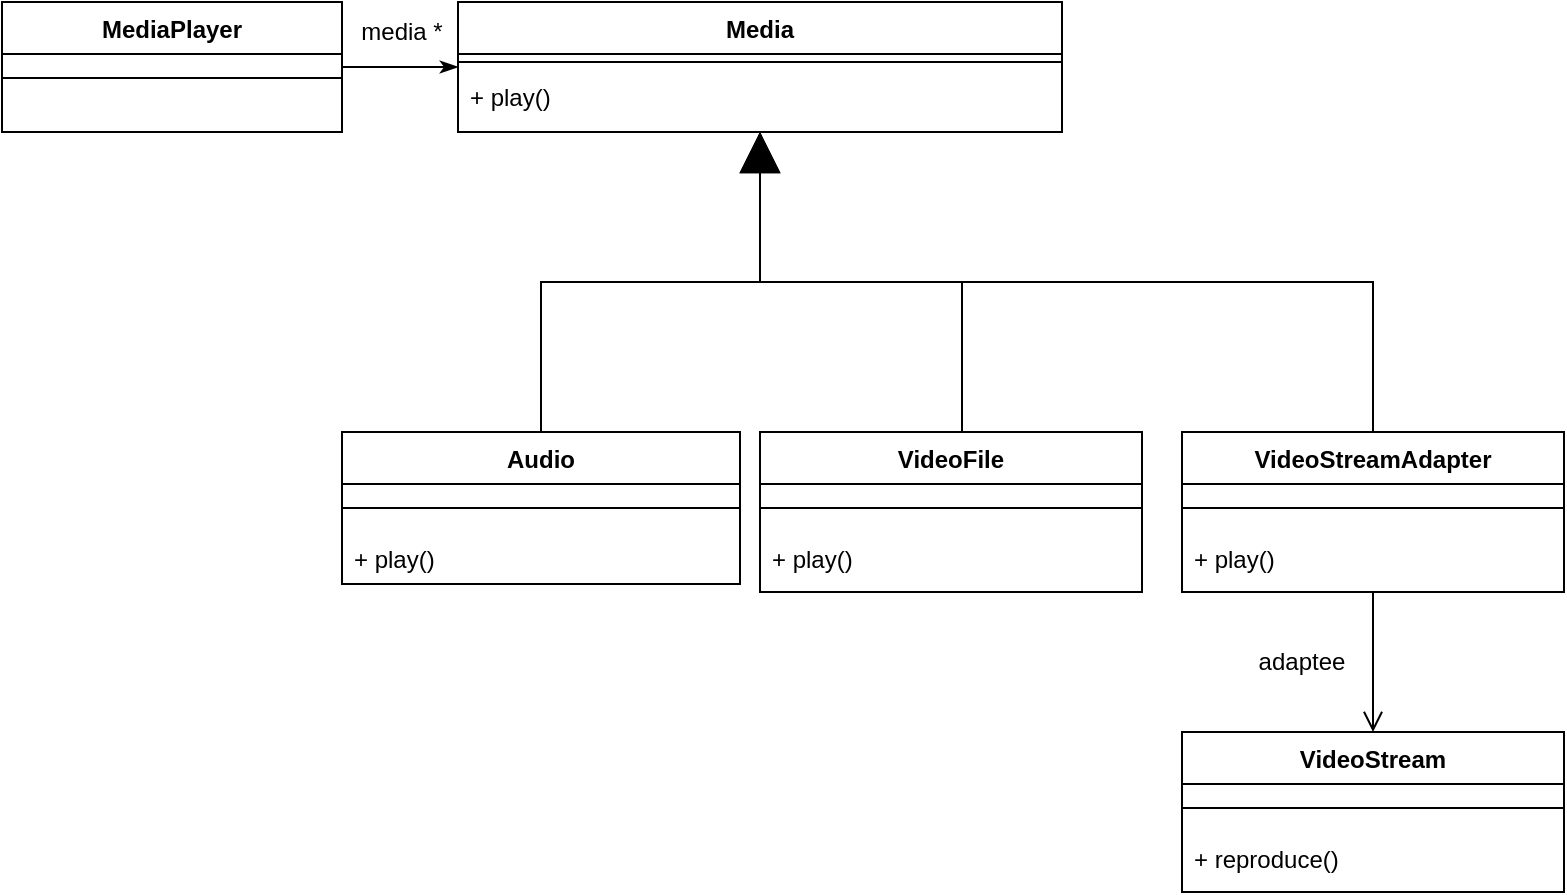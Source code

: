 <mxfile version="17.2.1"><diagram id="C5RBs43oDa-KdzZeNtuy" name="Page-1"><mxGraphModel dx="1994" dy="739" grid="1" gridSize="10" guides="1" tooltips="1" connect="1" arrows="1" fold="1" page="1" pageScale="1" pageWidth="827" pageHeight="1169" math="0" shadow="0"><root><mxCell id="WIyWlLk6GJQsqaUBKTNV-0"/><mxCell id="WIyWlLk6GJQsqaUBKTNV-1" parent="WIyWlLk6GJQsqaUBKTNV-0"/><mxCell id="zkfFHV4jXpPFQw0GAbJ--0" value="MediaPlayer" style="swimlane;fontStyle=1;align=center;verticalAlign=top;childLayout=stackLayout;horizontal=1;startSize=26;horizontalStack=0;resizeParent=1;resizeLast=0;collapsible=1;marginBottom=0;rounded=0;shadow=0;strokeWidth=1;" parent="WIyWlLk6GJQsqaUBKTNV-1" vertex="1"><mxGeometry x="40" y="105" width="170" height="65" as="geometry"><mxRectangle x="230" y="140" width="160" height="26" as="alternateBounds"/></mxGeometry></mxCell><mxCell id="zkfFHV4jXpPFQw0GAbJ--4" value="" style="line;html=1;strokeWidth=1;align=left;verticalAlign=middle;spacingTop=-1;spacingLeft=3;spacingRight=3;rotatable=0;labelPosition=right;points=[];portConstraint=eastwest;" parent="zkfFHV4jXpPFQw0GAbJ--0" vertex="1"><mxGeometry y="26" width="170" height="24" as="geometry"/></mxCell><mxCell id="zkfFHV4jXpPFQw0GAbJ--17" value="Media" style="swimlane;fontStyle=1;align=center;verticalAlign=top;childLayout=stackLayout;horizontal=1;startSize=26;horizontalStack=0;resizeParent=1;resizeLast=0;collapsible=1;marginBottom=0;rounded=0;shadow=0;strokeWidth=1;" parent="WIyWlLk6GJQsqaUBKTNV-1" vertex="1"><mxGeometry x="268" y="105" width="302" height="65" as="geometry"><mxRectangle x="550" y="140" width="160" height="26" as="alternateBounds"/></mxGeometry></mxCell><mxCell id="zkfFHV4jXpPFQw0GAbJ--23" value="" style="line;html=1;strokeWidth=1;align=left;verticalAlign=middle;spacingTop=-1;spacingLeft=3;spacingRight=3;rotatable=0;labelPosition=right;points=[];portConstraint=eastwest;" parent="zkfFHV4jXpPFQw0GAbJ--17" vertex="1"><mxGeometry y="26" width="302" height="8" as="geometry"/></mxCell><mxCell id="LM_iwYwPV8zS4lQhjkWn-24" value="+ play()" style="text;align=left;verticalAlign=top;spacingLeft=4;spacingRight=4;overflow=hidden;rotatable=0;points=[[0,0.5],[1,0.5]];portConstraint=eastwest;" parent="zkfFHV4jXpPFQw0GAbJ--17" vertex="1"><mxGeometry y="34" width="302" height="26" as="geometry"/></mxCell><mxCell id="zkfFHV4jXpPFQw0GAbJ--26" value="" style="endArrow=classicThin;shadow=0;strokeWidth=1;rounded=0;endFill=1;edgeStyle=elbowEdgeStyle;elbow=vertical;strokeColor=default;startArrow=none;startFill=0;jumpSize=23;startSize=10;endSize=6;" parent="WIyWlLk6GJQsqaUBKTNV-1" source="zkfFHV4jXpPFQw0GAbJ--0" target="zkfFHV4jXpPFQw0GAbJ--17" edge="1"><mxGeometry x="0.5" y="41" relative="1" as="geometry"><mxPoint x="330" y="192" as="sourcePoint"/><mxPoint x="490" y="192" as="targetPoint"/><mxPoint x="-40" y="32" as="offset"/><Array as="points"><mxPoint x="420" y="170"/><mxPoint x="390" y="210"/></Array></mxGeometry></mxCell><mxCell id="J9wp4dteTVo2ewbrGkwW-1" style="edgeStyle=orthogonalEdgeStyle;rounded=0;orthogonalLoop=1;jettySize=auto;html=1;entryX=0.5;entryY=1;entryDx=0;entryDy=0;startArrow=none;startFill=0;endArrow=classicThin;endFill=1;startSize=10;" edge="1" parent="WIyWlLk6GJQsqaUBKTNV-1" source="dR_apblFxHRQlFaz6XBR-1" target="zkfFHV4jXpPFQw0GAbJ--17"><mxGeometry relative="1" as="geometry"/></mxCell><mxCell id="dR_apblFxHRQlFaz6XBR-1" value="Audio" style="swimlane;fontStyle=1;align=center;verticalAlign=top;childLayout=stackLayout;horizontal=1;startSize=26;horizontalStack=0;resizeParent=1;resizeLast=0;collapsible=1;marginBottom=0;rounded=0;shadow=0;strokeWidth=1;" parent="WIyWlLk6GJQsqaUBKTNV-1" vertex="1"><mxGeometry x="210" y="320" width="199" height="76" as="geometry"><mxRectangle x="230" y="140" width="160" height="26" as="alternateBounds"/></mxGeometry></mxCell><mxCell id="dR_apblFxHRQlFaz6XBR-2" value="" style="line;html=1;strokeWidth=1;align=left;verticalAlign=middle;spacingTop=-1;spacingLeft=3;spacingRight=3;rotatable=0;labelPosition=right;points=[];portConstraint=eastwest;" parent="dR_apblFxHRQlFaz6XBR-1" vertex="1"><mxGeometry y="26" width="199" height="24" as="geometry"/></mxCell><mxCell id="dR_apblFxHRQlFaz6XBR-3" value="+ play()" style="text;align=left;verticalAlign=top;spacingLeft=4;spacingRight=4;overflow=hidden;rotatable=0;points=[[0,0.5],[1,0.5]];portConstraint=eastwest;" parent="dR_apblFxHRQlFaz6XBR-1" vertex="1"><mxGeometry y="50" width="199" height="26" as="geometry"/></mxCell><mxCell id="J9wp4dteTVo2ewbrGkwW-2" style="edgeStyle=orthogonalEdgeStyle;rounded=0;orthogonalLoop=1;jettySize=auto;html=1;entryX=0.5;entryY=1;entryDx=0;entryDy=0;startArrow=none;startFill=0;endArrow=block;endFill=1;startSize=10;endSize=18;" edge="1" parent="WIyWlLk6GJQsqaUBKTNV-1" source="dR_apblFxHRQlFaz6XBR-11" target="zkfFHV4jXpPFQw0GAbJ--17"><mxGeometry relative="1" as="geometry"><Array as="points"><mxPoint x="520" y="245"/><mxPoint x="419" y="245"/></Array></mxGeometry></mxCell><mxCell id="dR_apblFxHRQlFaz6XBR-11" value="VideoFile" style="swimlane;fontStyle=1;align=center;verticalAlign=top;childLayout=stackLayout;horizontal=1;startSize=26;horizontalStack=0;resizeParent=1;resizeLast=0;collapsible=1;marginBottom=0;rounded=0;shadow=0;strokeWidth=1;" parent="WIyWlLk6GJQsqaUBKTNV-1" vertex="1"><mxGeometry x="419" y="320" width="191" height="80" as="geometry"><mxRectangle x="230" y="140" width="160" height="26" as="alternateBounds"/></mxGeometry></mxCell><mxCell id="dR_apblFxHRQlFaz6XBR-12" value="" style="line;html=1;strokeWidth=1;align=left;verticalAlign=middle;spacingTop=-1;spacingLeft=3;spacingRight=3;rotatable=0;labelPosition=right;points=[];portConstraint=eastwest;" parent="dR_apblFxHRQlFaz6XBR-11" vertex="1"><mxGeometry y="26" width="191" height="24" as="geometry"/></mxCell><mxCell id="dR_apblFxHRQlFaz6XBR-13" value="+ play()" style="text;align=left;verticalAlign=top;spacingLeft=4;spacingRight=4;overflow=hidden;rotatable=0;points=[[0,0.5],[1,0.5]];portConstraint=eastwest;" parent="dR_apblFxHRQlFaz6XBR-11" vertex="1"><mxGeometry y="50" width="191" height="26" as="geometry"/></mxCell><mxCell id="J9wp4dteTVo2ewbrGkwW-0" value="media *" style="text;html=1;strokeColor=none;fillColor=none;align=center;verticalAlign=middle;whiteSpace=wrap;rounded=0;" vertex="1" parent="WIyWlLk6GJQsqaUBKTNV-1"><mxGeometry x="210" y="105" width="60" height="30" as="geometry"/></mxCell><mxCell id="J9wp4dteTVo2ewbrGkwW-3" value="VideoStream" style="swimlane;fontStyle=1;align=center;verticalAlign=top;childLayout=stackLayout;horizontal=1;startSize=26;horizontalStack=0;resizeParent=1;resizeLast=0;collapsible=1;marginBottom=0;rounded=0;shadow=0;strokeWidth=1;" vertex="1" parent="WIyWlLk6GJQsqaUBKTNV-1"><mxGeometry x="630" y="470" width="191" height="80" as="geometry"><mxRectangle x="230" y="140" width="160" height="26" as="alternateBounds"/></mxGeometry></mxCell><mxCell id="J9wp4dteTVo2ewbrGkwW-4" value="" style="line;html=1;strokeWidth=1;align=left;verticalAlign=middle;spacingTop=-1;spacingLeft=3;spacingRight=3;rotatable=0;labelPosition=right;points=[];portConstraint=eastwest;" vertex="1" parent="J9wp4dteTVo2ewbrGkwW-3"><mxGeometry y="26" width="191" height="24" as="geometry"/></mxCell><mxCell id="J9wp4dteTVo2ewbrGkwW-5" value="+ reproduce()" style="text;align=left;verticalAlign=top;spacingLeft=4;spacingRight=4;overflow=hidden;rotatable=0;points=[[0,0.5],[1,0.5]];portConstraint=eastwest;" vertex="1" parent="J9wp4dteTVo2ewbrGkwW-3"><mxGeometry y="50" width="191" height="26" as="geometry"/></mxCell><mxCell id="J9wp4dteTVo2ewbrGkwW-9" style="edgeStyle=orthogonalEdgeStyle;rounded=0;orthogonalLoop=1;jettySize=auto;html=1;startArrow=none;startFill=0;endArrow=block;endFill=1;startSize=10;endSize=18;entryX=0.5;entryY=1;entryDx=0;entryDy=0;" edge="1" parent="WIyWlLk6GJQsqaUBKTNV-1" source="J9wp4dteTVo2ewbrGkwW-6" target="zkfFHV4jXpPFQw0GAbJ--17"><mxGeometry relative="1" as="geometry"><mxPoint x="630" y="240" as="targetPoint"/><Array as="points"><mxPoint x="726" y="245"/><mxPoint x="419" y="245"/></Array></mxGeometry></mxCell><mxCell id="J9wp4dteTVo2ewbrGkwW-10" style="edgeStyle=orthogonalEdgeStyle;rounded=0;orthogonalLoop=1;jettySize=auto;html=1;entryX=0.5;entryY=0;entryDx=0;entryDy=0;startArrow=none;startFill=0;endArrow=open;endFill=0;startSize=10;endSize=8;" edge="1" parent="WIyWlLk6GJQsqaUBKTNV-1" source="J9wp4dteTVo2ewbrGkwW-6" target="J9wp4dteTVo2ewbrGkwW-3"><mxGeometry relative="1" as="geometry"/></mxCell><mxCell id="J9wp4dteTVo2ewbrGkwW-6" value="VideoStreamAdapter" style="swimlane;fontStyle=1;align=center;verticalAlign=top;childLayout=stackLayout;horizontal=1;startSize=26;horizontalStack=0;resizeParent=1;resizeLast=0;collapsible=1;marginBottom=0;rounded=0;shadow=0;strokeWidth=1;" vertex="1" parent="WIyWlLk6GJQsqaUBKTNV-1"><mxGeometry x="630" y="320" width="191" height="80" as="geometry"><mxRectangle x="230" y="140" width="160" height="26" as="alternateBounds"/></mxGeometry></mxCell><mxCell id="J9wp4dteTVo2ewbrGkwW-7" value="" style="line;html=1;strokeWidth=1;align=left;verticalAlign=middle;spacingTop=-1;spacingLeft=3;spacingRight=3;rotatable=0;labelPosition=right;points=[];portConstraint=eastwest;" vertex="1" parent="J9wp4dteTVo2ewbrGkwW-6"><mxGeometry y="26" width="191" height="24" as="geometry"/></mxCell><mxCell id="J9wp4dteTVo2ewbrGkwW-8" value="+ play()" style="text;align=left;verticalAlign=top;spacingLeft=4;spacingRight=4;overflow=hidden;rotatable=0;points=[[0,0.5],[1,0.5]];portConstraint=eastwest;" vertex="1" parent="J9wp4dteTVo2ewbrGkwW-6"><mxGeometry y="50" width="191" height="26" as="geometry"/></mxCell><mxCell id="J9wp4dteTVo2ewbrGkwW-11" value="adaptee" style="text;html=1;strokeColor=none;fillColor=none;align=center;verticalAlign=middle;whiteSpace=wrap;rounded=0;" vertex="1" parent="WIyWlLk6GJQsqaUBKTNV-1"><mxGeometry x="660" y="420" width="60" height="30" as="geometry"/></mxCell></root></mxGraphModel></diagram></mxfile>